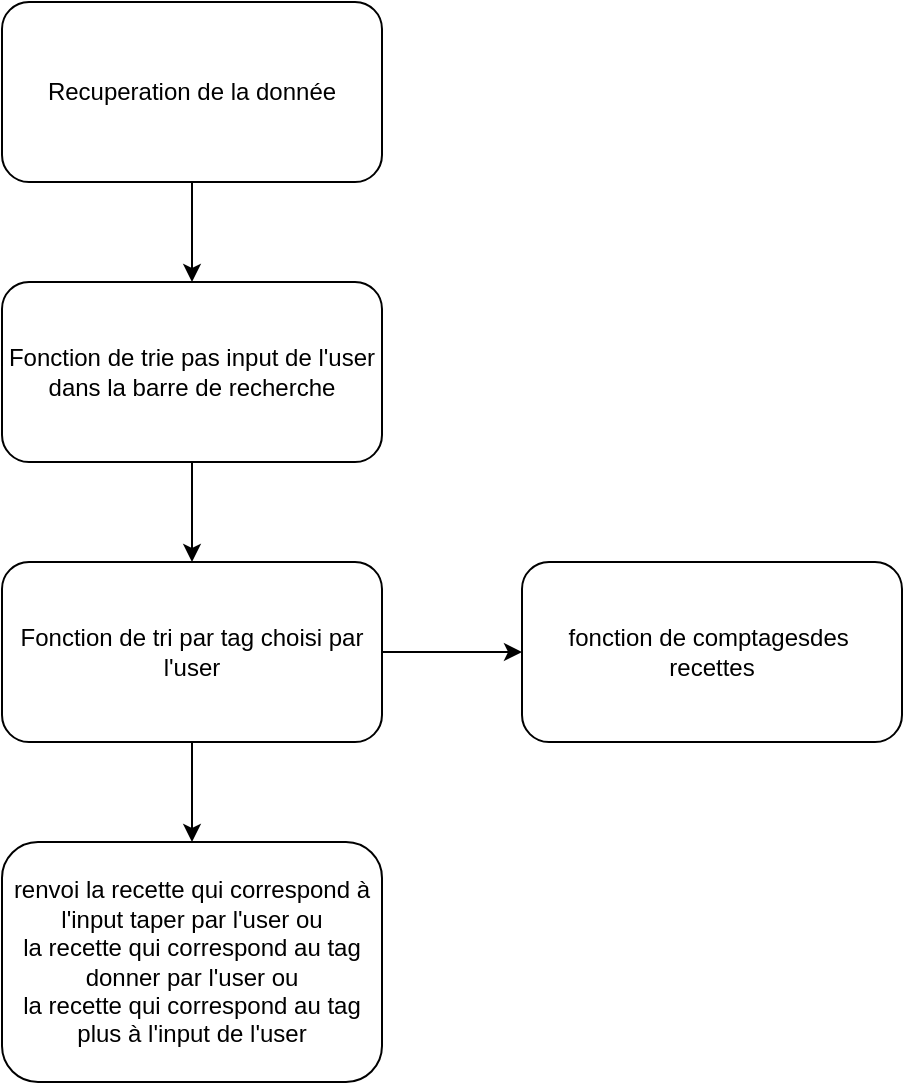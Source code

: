 <mxfile>
    <diagram id="Ywg1XmnNjfJVQIE7IwrZ" name="Page-1">
        <mxGraphModel dx="706" dy="700" grid="1" gridSize="10" guides="1" tooltips="1" connect="1" arrows="1" fold="1" page="1" pageScale="1" pageWidth="850" pageHeight="1100" math="0" shadow="0">
            <root>
                <mxCell id="0"/>
                <mxCell id="1" parent="0"/>
                <mxCell id="22" value="" style="edgeStyle=none;html=1;" edge="1" parent="1" source="2" target="21">
                    <mxGeometry relative="1" as="geometry"/>
                </mxCell>
                <mxCell id="23" value="" style="edgeStyle=none;html=1;" edge="1" parent="1" source="2" target="17">
                    <mxGeometry relative="1" as="geometry"/>
                </mxCell>
                <mxCell id="2" value="Fonction de tri par tag choisi par l'user" style="rounded=1;whiteSpace=wrap;html=1;" parent="1" vertex="1">
                    <mxGeometry x="330" y="320" width="190" height="90" as="geometry"/>
                </mxCell>
                <mxCell id="13" value="" style="edgeStyle=none;html=1;" parent="1" edge="1">
                    <mxGeometry relative="1" as="geometry">
                        <mxPoint x="386.034" y="520" as="sourcePoint"/>
                        <mxPoint x="371.552" y="510" as="targetPoint"/>
                    </mxGeometry>
                </mxCell>
                <mxCell id="14" value="" style="edgeStyle=none;html=1;" parent="1" source="10" edge="1">
                    <mxGeometry relative="1" as="geometry">
                        <mxPoint x="425" y="180" as="targetPoint"/>
                    </mxGeometry>
                </mxCell>
                <mxCell id="10" value="Recuperation de la donnée" style="rounded=1;whiteSpace=wrap;html=1;" parent="1" vertex="1">
                    <mxGeometry x="330" y="40" width="190" height="90" as="geometry"/>
                </mxCell>
                <mxCell id="17" value="renvoi la recette qui correspond à l'input taper par l'user ou&lt;br&gt;la recette qui correspond au tag donner par l'user ou&lt;br&gt;la recette qui correspond au tag plus à l'input de l'user" style="rounded=1;whiteSpace=wrap;html=1;" parent="1" vertex="1">
                    <mxGeometry x="330" y="460" width="190" height="120" as="geometry"/>
                </mxCell>
                <mxCell id="20" value="" style="edgeStyle=none;html=1;" edge="1" parent="1" source="19" target="2">
                    <mxGeometry relative="1" as="geometry"/>
                </mxCell>
                <mxCell id="19" value="Fonction de trie pas input de l'user dans la barre de recherche" style="rounded=1;whiteSpace=wrap;html=1;" vertex="1" parent="1">
                    <mxGeometry x="330" y="180" width="190" height="90" as="geometry"/>
                </mxCell>
                <mxCell id="21" value="fonction de comptagesdes&amp;nbsp; recettes" style="rounded=1;whiteSpace=wrap;html=1;" vertex="1" parent="1">
                    <mxGeometry x="590" y="320" width="190" height="90" as="geometry"/>
                </mxCell>
            </root>
        </mxGraphModel>
    </diagram>
    <diagram id="yM8WT9O8zzaGfuUC839v" name="Page-2">
        <mxGraphModel dx="784" dy="778" grid="1" gridSize="10" guides="1" tooltips="1" connect="1" arrows="1" fold="1" page="1" pageScale="1" pageWidth="1100" pageHeight="1700" math="0" shadow="0">
            <root>
                <mxCell id="0"/>
                <mxCell id="1" parent="0"/>
                <mxCell id="dkmTVdu8kwhCrT7Hc9vX-6" value="" style="edgeStyle=none;html=1;" edge="1" parent="1" source="dkmTVdu8kwhCrT7Hc9vX-1" target="dkmTVdu8kwhCrT7Hc9vX-4">
                    <mxGeometry relative="1" as="geometry"/>
                </mxCell>
                <mxCell id="dkmTVdu8kwhCrT7Hc9vX-1" value="Recuperation de la donnée" style="rounded=1;whiteSpace=wrap;html=1;" vertex="1" parent="1">
                    <mxGeometry x="455" y="40" width="190" height="90" as="geometry"/>
                </mxCell>
                <mxCell id="dkmTVdu8kwhCrT7Hc9vX-20" value="" style="edgeStyle=orthogonalEdgeStyle;html=1;" edge="1" parent="1" source="dkmTVdu8kwhCrT7Hc9vX-2" target="dkmTVdu8kwhCrT7Hc9vX-5">
                    <mxGeometry relative="1" as="geometry"/>
                </mxCell>
                <mxCell id="dkmTVdu8kwhCrT7Hc9vX-2" value="Fonction&lt;br&gt;&amp;nbsp;recherche principale&lt;br&gt;+&lt;br&gt;Foncton&amp;nbsp;&lt;br&gt;rechercher tag" style="rounded=1;whiteSpace=wrap;html=1;" vertex="1" parent="1">
                    <mxGeometry x="455" y="730" width="190" height="90" as="geometry"/>
                </mxCell>
                <mxCell id="3Vf0ULdamkLgosnd0yOu-1" style="edgeStyle=orthogonalEdgeStyle;html=1;exitX=0.5;exitY=1;exitDx=0;exitDy=0;entryX=0.75;entryY=0;entryDx=0;entryDy=0;" edge="1" parent="1" source="dkmTVdu8kwhCrT7Hc9vX-3" target="dkmTVdu8kwhCrT7Hc9vX-5">
                    <mxGeometry relative="1" as="geometry">
                        <Array as="points">
                            <mxPoint x="870" y="685"/>
                            <mxPoint x="680" y="685"/>
                            <mxPoint x="680" y="860"/>
                            <mxPoint x="598" y="860"/>
                        </Array>
                    </mxGeometry>
                </mxCell>
                <mxCell id="dkmTVdu8kwhCrT7Hc9vX-3" value="Fonction&lt;br&gt;recherche par tag(s)" style="rounded=1;whiteSpace=wrap;html=1;" vertex="1" parent="1">
                    <mxGeometry x="775" y="380" width="190" height="90" as="geometry"/>
                </mxCell>
                <mxCell id="dkmTVdu8kwhCrT7Hc9vX-18" value="" style="edgeStyle=orthogonalEdgeStyle;html=1;" edge="1" parent="1" source="dkmTVdu8kwhCrT7Hc9vX-4" target="dkmTVdu8kwhCrT7Hc9vX-2">
                    <mxGeometry relative="1" as="geometry"/>
                </mxCell>
                <mxCell id="dkmTVdu8kwhCrT7Hc9vX-23" style="edgeStyle=orthogonalEdgeStyle;html=1;exitX=0;exitY=0.5;exitDx=0;exitDy=0;entryX=0;entryY=0.5;entryDx=0;entryDy=0;" edge="1" parent="1" source="dkmTVdu8kwhCrT7Hc9vX-4" target="dkmTVdu8kwhCrT7Hc9vX-5">
                    <mxGeometry relative="1" as="geometry">
                        <mxPoint x="340" y="840" as="targetPoint"/>
                        <Array as="points">
                            <mxPoint x="340" y="425"/>
                            <mxPoint x="340" y="945"/>
                        </Array>
                    </mxGeometry>
                </mxCell>
                <mxCell id="dkmTVdu8kwhCrT7Hc9vX-4" value="Fonction&amp;nbsp;&lt;br&gt;&amp;nbsp;recherche principale" style="rounded=1;whiteSpace=wrap;html=1;" vertex="1" parent="1">
                    <mxGeometry x="455" y="380" width="190" height="90" as="geometry"/>
                </mxCell>
                <mxCell id="3Vf0ULdamkLgosnd0yOu-3" style="edgeStyle=orthogonalEdgeStyle;html=1;exitX=1;exitY=0.5;exitDx=0;exitDy=0;" edge="1" parent="1" source="dkmTVdu8kwhCrT7Hc9vX-5" target="3Vf0ULdamkLgosnd0yOu-2">
                    <mxGeometry relative="1" as="geometry"/>
                </mxCell>
                <mxCell id="dkmTVdu8kwhCrT7Hc9vX-5" value="retourne les ou la recette" style="rounded=1;whiteSpace=wrap;html=1;" vertex="1" parent="1">
                    <mxGeometry x="455" y="900" width="190" height="90" as="geometry"/>
                </mxCell>
                <mxCell id="dkmTVdu8kwhCrT7Hc9vX-14" value="" style="edgeStyle=orthogonalEdgeStyle;html=1;" edge="1" parent="1" source="dkmTVdu8kwhCrT7Hc9vX-9">
                    <mxGeometry relative="1" as="geometry">
                        <mxPoint x="840" y="240" as="targetPoint"/>
                    </mxGeometry>
                </mxCell>
                <mxCell id="dkmTVdu8kwhCrT7Hc9vX-9" value="si &amp;gt;= 3 carractères" style="rhombus;whiteSpace=wrap;html=1;" vertex="1" parent="1">
                    <mxGeometry x="500" y="190" width="100" height="100" as="geometry"/>
                </mxCell>
                <mxCell id="dkmTVdu8kwhCrT7Hc9vX-15" value="ou bien" style="ellipse;whiteSpace=wrap;html=1;aspect=fixed;" vertex="1" parent="1">
                    <mxGeometry x="690" y="210" width="60" height="60" as="geometry"/>
                </mxCell>
                <mxCell id="dkmTVdu8kwhCrT7Hc9vX-17" value="" style="edgeStyle=orthogonalEdgeStyle;html=1;" edge="1" parent="1" source="dkmTVdu8kwhCrT7Hc9vX-16" target="dkmTVdu8kwhCrT7Hc9vX-3">
                    <mxGeometry relative="1" as="geometry"/>
                </mxCell>
                <mxCell id="dkmTVdu8kwhCrT7Hc9vX-16" value="si tag" style="rhombus;whiteSpace=wrap;html=1;" vertex="1" parent="1">
                    <mxGeometry x="820" y="190" width="100" height="100" as="geometry"/>
                </mxCell>
                <mxCell id="dkmTVdu8kwhCrT7Hc9vX-19" value="ou bien" style="ellipse;whiteSpace=wrap;html=1;aspect=fixed;" vertex="1" parent="1">
                    <mxGeometry x="520" y="510" width="60" height="60" as="geometry"/>
                </mxCell>
                <mxCell id="dkmTVdu8kwhCrT7Hc9vX-24" value="si &amp;gt;= 3 carractères&lt;br&gt;+&lt;br&gt;tag(s)" style="rhombus;whiteSpace=wrap;html=1;" vertex="1" parent="1">
                    <mxGeometry x="500" y="600" width="100" height="100" as="geometry"/>
                </mxCell>
                <mxCell id="3Vf0ULdamkLgosnd0yOu-2" value="Fonction&lt;br&gt;contage des cartes" style="rounded=1;whiteSpace=wrap;html=1;" vertex="1" parent="1">
                    <mxGeometry x="775" y="900" width="190" height="90" as="geometry"/>
                </mxCell>
            </root>
        </mxGraphModel>
    </diagram>
</mxfile>